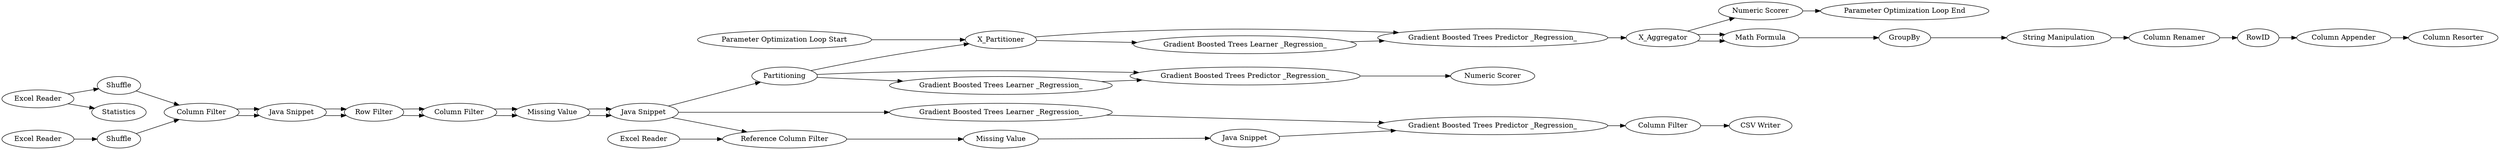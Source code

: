 digraph {
	516 [label="Gradient Boosted Trees Predictor _Regression_"]
	517 [label=X_Aggregator]
	519 [label="Numeric Scorer"]
	521 [label=X_Partitioner]
	522 [label="Gradient Boosted Trees Predictor _Regression_"]
	523 [label="Parameter Optimization Loop End"]
	524 [label=Shuffle]
	526 [label=Partitioning]
	528 [label="Numeric Scorer"]
	530 [label="Gradient Boosted Trees Learner _Regression_"]
	531 [label="Parameter Optimization Loop Start"]
	532 [label="Gradient Boosted Trees Learner _Regression_"]
	533 [label="Excel Reader"]
	507 [label="Column Filter"]
	508 [label="Java Snippet"]
	510 [label="Java Snippet"]
	511 [label="Column Filter"]
	512 [label="Missing Value"]
	513 [label="Row Filter"]
	537 [label=Statistics]
	538 [label=GroupBy]
	539 [label="Math Formula"]
	540 [label="Column Appender"]
	541 [label=RowID]
	542 [label="String Manipulation"]
	543 [label="Column Renamer"]
	544 [label="Column Resorter"]
	546 [label="Missing Value"]
	547 [label="Column Filter"]
	549 [label="Gradient Boosted Trees Predictor _Regression_"]
	550 [label="Gradient Boosted Trees Learner _Regression_"]
	551 [label=Shuffle]
	553 [label="Excel Reader"]
	556 [label="Excel Reader"]
	558 [label="CSV Writer"]
	559 [label="Reference Column Filter"]
	507 [label="Column Filter"]
	508 [label="Java Snippet"]
	510 [label="Java Snippet"]
	511 [label="Column Filter"]
	512 [label="Missing Value"]
	513 [label="Row Filter"]
	562 [label="Java Snippet"]
	507 -> 510
	510 -> 513
	511 -> 512
	512 -> 508
	513 -> 511
	538 -> 542
	539 -> 538
	540 -> 544
	541 -> 540
	542 -> 543
	543 -> 541
	507 -> 510
	510 -> 513
	511 -> 512
	512 -> 508
	513 -> 511
	516 -> 517
	517 -> 519
	517 -> 539
	517 -> 539
	519 -> 523
	521 -> 516
	521 -> 532
	522 -> 528
	524 -> 507
	526 -> 522
	526 -> 521
	526 -> 530
	530 -> 522
	531 -> 521
	532 -> 516
	533 -> 537
	533 -> 524
	508 -> 526
	546 -> 562
	547 -> 558
	549 -> 547
	550 -> 549
	551 -> 507
	553 -> 551
	556 -> 559
	559 -> 546
	508 -> 550
	508 -> 559
	562 -> 549
	rankdir=LR
}
